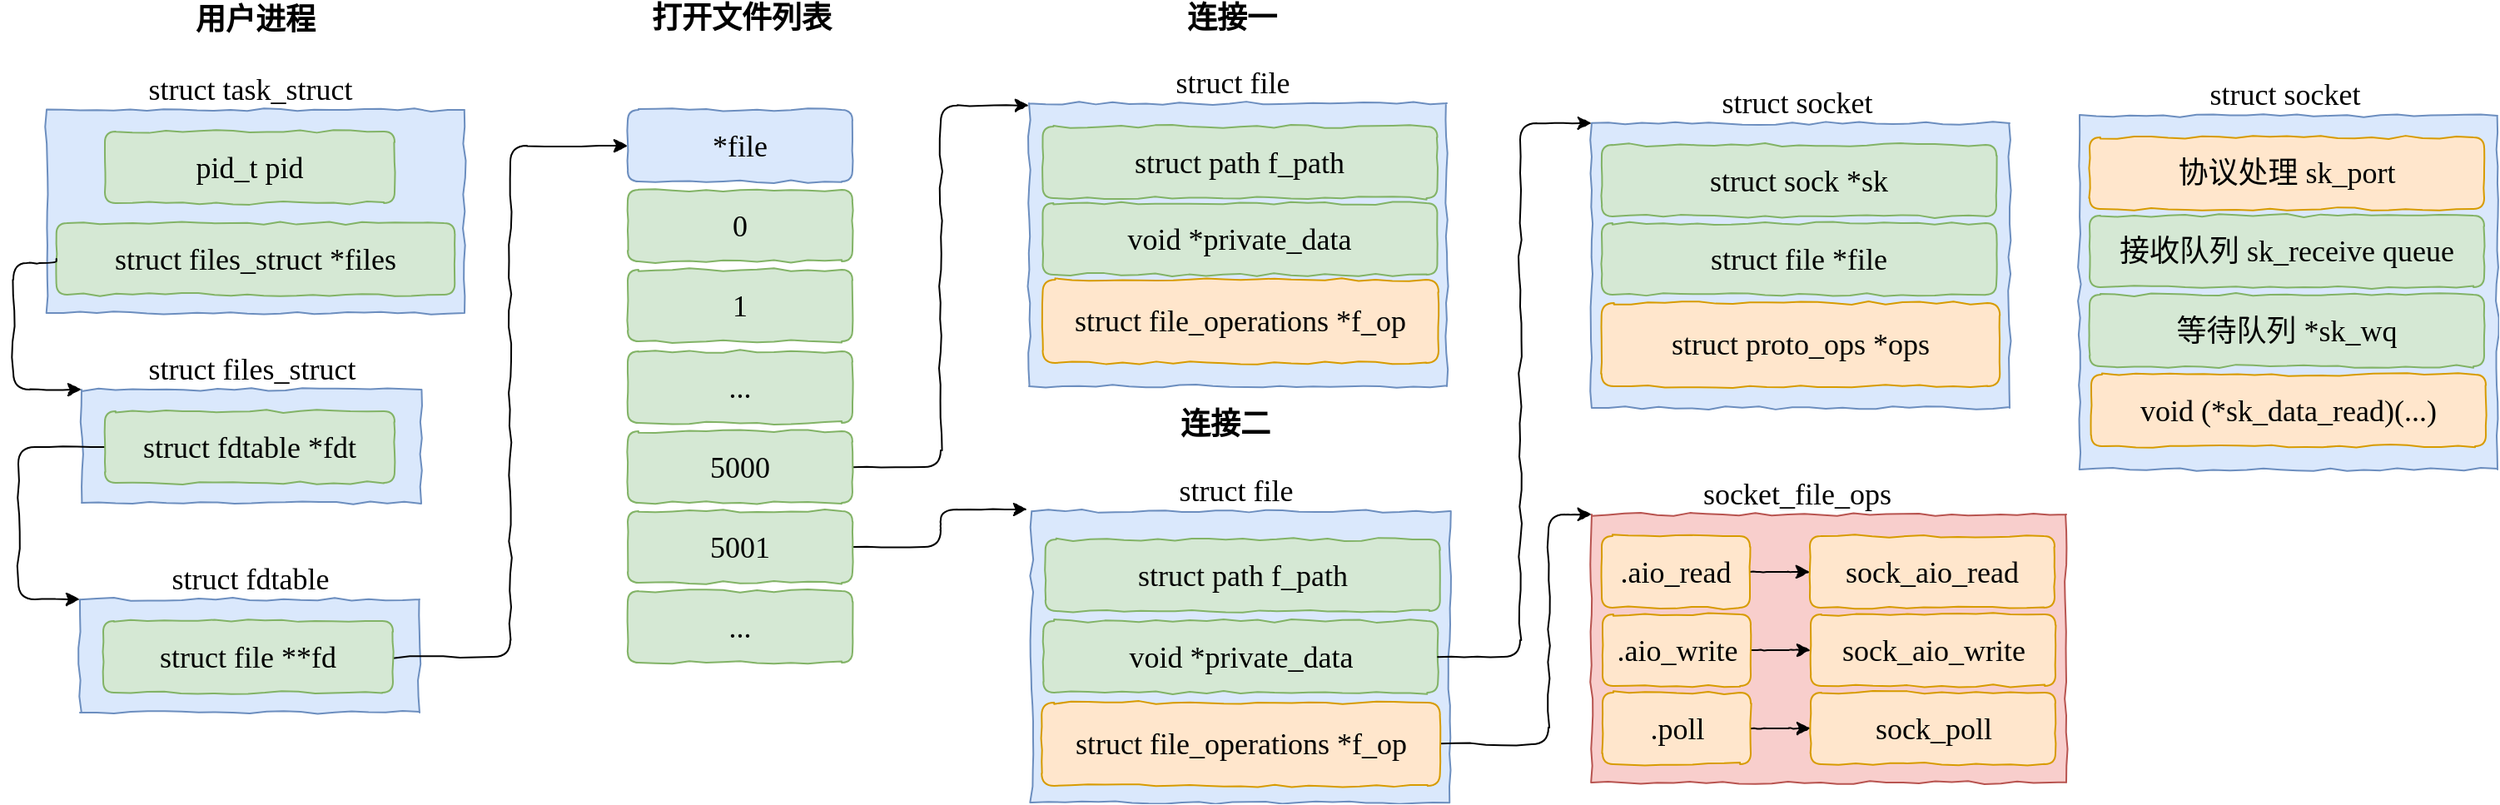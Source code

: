 <mxfile version="14.7.6" type="github">
  <diagram id="sjxEpa3AsEOyEJ2MEUTR" name="Page-1">
    <mxGraphModel dx="1741" dy="834" grid="0" gridSize="10" guides="1" tooltips="1" connect="1" arrows="1" fold="1" page="0" pageScale="1" pageWidth="827" pageHeight="1169" math="0" shadow="0">
      <root>
        <mxCell id="0" />
        <mxCell id="1" parent="0" />
        <mxCell id="JA-ZwGv86Hci3zoSByOs-2" value="*file" style="whiteSpace=wrap;html=1;fillColor=#dae8fc;strokeColor=#6c8ebf;fillStyle=solid;sketchStyle=comic;rounded=1;comic=1;fontFamily=Comic Sans MS;fontSize=18;" vertex="1" parent="1">
          <mxGeometry x="315" y="294" width="135" height="43" as="geometry" />
        </mxCell>
        <mxCell id="JA-ZwGv86Hci3zoSByOs-5" value="" style="whiteSpace=wrap;html=1;fillColor=#dae8fc;strokeColor=#6c8ebf;fillStyle=solid;sketchStyle=comic;rounded=0;comic=1;" vertex="1" parent="1">
          <mxGeometry x="-34" y="294" width="251" height="122" as="geometry" />
        </mxCell>
        <mxCell id="JA-ZwGv86Hci3zoSByOs-6" value="&lt;h2&gt;&lt;font face=&quot;Comic Sans MS&quot; style=&quot;font-weight: normal&quot;&gt;pid_t pid&lt;/font&gt;&lt;/h2&gt;" style="whiteSpace=wrap;html=1;fillColor=#d5e8d4;strokeColor=#82b366;fillStyle=solid;glass=0;shadow=0;sketchStyle=comic;rounded=1;comic=1;" vertex="1" parent="1">
          <mxGeometry x="1" y="307" width="174" height="43" as="geometry" />
        </mxCell>
        <mxCell id="JA-ZwGv86Hci3zoSByOs-7" value="&lt;font face=&quot;Comic Sans MS&quot; style=&quot;font-size: 18px&quot;&gt;struct files_struct *files&lt;/font&gt;" style="whiteSpace=wrap;html=1;fillColor=#d5e8d4;strokeColor=#82b366;fillStyle=solid;sketchStyle=comic;rounded=1;comic=1;" vertex="1" parent="1">
          <mxGeometry x="-28.13" y="362" width="239.25" height="43" as="geometry" />
        </mxCell>
        <mxCell id="JA-ZwGv86Hci3zoSByOs-8" value="&lt;font face=&quot;Comic Sans MS&quot; style=&quot;font-size: 18px&quot;&gt;struct task_struct&lt;/font&gt;" style="text;html=1;align=center;verticalAlign=middle;resizable=0;points=[];autosize=1;strokeColor=none;rounded=1;comic=1;" vertex="1" parent="1">
          <mxGeometry x="3.5" y="271" width="169" height="21" as="geometry" />
        </mxCell>
        <mxCell id="JA-ZwGv86Hci3zoSByOs-9" value="" style="whiteSpace=wrap;html=1;fillColor=#dae8fc;strokeColor=#6c8ebf;fillStyle=solid;sketchStyle=comic;rounded=0;comic=1;" vertex="1" parent="1">
          <mxGeometry x="-13" y="462" width="204" height="68" as="geometry" />
        </mxCell>
        <mxCell id="JA-ZwGv86Hci3zoSByOs-17" style="edgeStyle=orthogonalEdgeStyle;rounded=1;orthogonalLoop=1;jettySize=auto;html=1;exitX=0;exitY=0.5;exitDx=0;exitDy=0;entryX=0;entryY=0;entryDx=0;entryDy=0;comic=1;" edge="1" parent="1" source="JA-ZwGv86Hci3zoSByOs-10" target="JA-ZwGv86Hci3zoSByOs-13">
          <mxGeometry relative="1" as="geometry">
            <Array as="points">
              <mxPoint x="-51" y="497" />
              <mxPoint x="-51" y="588" />
            </Array>
          </mxGeometry>
        </mxCell>
        <mxCell id="JA-ZwGv86Hci3zoSByOs-10" value="&lt;h2&gt;&lt;font face=&quot;Comic Sans MS&quot; style=&quot;font-weight: normal&quot;&gt;struct fdtable *fdt&lt;/font&gt;&lt;/h2&gt;" style="whiteSpace=wrap;html=1;fillColor=#d5e8d4;strokeColor=#82b366;fillStyle=solid;glass=0;shadow=0;sketchStyle=comic;rounded=1;comic=1;" vertex="1" parent="1">
          <mxGeometry x="1" y="475" width="174" height="43" as="geometry" />
        </mxCell>
        <mxCell id="JA-ZwGv86Hci3zoSByOs-12" value="&lt;font face=&quot;Comic Sans MS&quot; style=&quot;font-size: 18px&quot;&gt;struct files_struct&lt;/font&gt;" style="text;html=1;align=center;verticalAlign=middle;resizable=0;points=[];autosize=1;strokeColor=none;rounded=1;comic=1;" vertex="1" parent="1">
          <mxGeometry x="3.5" y="439" width="170" height="21" as="geometry" />
        </mxCell>
        <mxCell id="JA-ZwGv86Hci3zoSByOs-13" value="" style="whiteSpace=wrap;html=1;fillColor=#dae8fc;strokeColor=#6c8ebf;fillStyle=solid;sketchStyle=comic;rounded=0;comic=1;" vertex="1" parent="1">
          <mxGeometry x="-14" y="588" width="204" height="68" as="geometry" />
        </mxCell>
        <mxCell id="JA-ZwGv86Hci3zoSByOs-24" style="edgeStyle=orthogonalEdgeStyle;rounded=1;comic=1;orthogonalLoop=1;jettySize=auto;html=1;exitX=1;exitY=0.5;exitDx=0;exitDy=0;entryX=0;entryY=0.5;entryDx=0;entryDy=0;fontFamily=Comic Sans MS;fontSize=18;" edge="1" parent="1" source="JA-ZwGv86Hci3zoSByOs-14" target="JA-ZwGv86Hci3zoSByOs-2">
          <mxGeometry relative="1" as="geometry" />
        </mxCell>
        <mxCell id="JA-ZwGv86Hci3zoSByOs-14" value="&lt;h2&gt;&lt;font face=&quot;Comic Sans MS&quot; style=&quot;font-weight: normal&quot;&gt;struct file **fd&lt;/font&gt;&lt;/h2&gt;" style="whiteSpace=wrap;html=1;fillColor=#d5e8d4;strokeColor=#82b366;fillStyle=solid;glass=0;shadow=0;sketchStyle=comic;rounded=1;comic=1;" vertex="1" parent="1">
          <mxGeometry y="601" width="174" height="43" as="geometry" />
        </mxCell>
        <mxCell id="JA-ZwGv86Hci3zoSByOs-15" value="&lt;font face=&quot;Comic Sans MS&quot; style=&quot;font-size: 18px&quot;&gt;struct fdtable&lt;/font&gt;" style="text;html=1;align=center;verticalAlign=middle;resizable=0;points=[];autosize=1;strokeColor=none;rounded=1;comic=1;" vertex="1" parent="1">
          <mxGeometry x="22.5" y="565" width="131" height="21" as="geometry" />
        </mxCell>
        <mxCell id="JA-ZwGv86Hci3zoSByOs-16" style="edgeStyle=orthogonalEdgeStyle;orthogonalLoop=1;jettySize=auto;html=1;entryX=0;entryY=0;entryDx=0;entryDy=0;exitX=0;exitY=0.5;exitDx=0;exitDy=0;comic=1;" edge="1" parent="1" source="JA-ZwGv86Hci3zoSByOs-7" target="JA-ZwGv86Hci3zoSByOs-9">
          <mxGeometry relative="1" as="geometry">
            <mxPoint x="-24" y="386" as="sourcePoint" />
            <Array as="points">
              <mxPoint x="-28" y="386" />
              <mxPoint x="-54" y="386" />
              <mxPoint x="-54" y="462" />
            </Array>
          </mxGeometry>
        </mxCell>
        <mxCell id="JA-ZwGv86Hci3zoSByOs-18" value="0" style="whiteSpace=wrap;html=1;fillColor=#d5e8d4;strokeColor=#82b366;fillStyle=solid;sketchStyle=comic;rounded=1;comic=1;fontFamily=Comic Sans MS;fontSize=18;" vertex="1" parent="1">
          <mxGeometry x="315" y="342" width="135" height="43" as="geometry" />
        </mxCell>
        <mxCell id="JA-ZwGv86Hci3zoSByOs-19" value="1" style="whiteSpace=wrap;html=1;fillColor=#d5e8d4;strokeColor=#82b366;fillStyle=solid;sketchStyle=comic;rounded=1;comic=1;fontFamily=Comic Sans MS;fontSize=18;" vertex="1" parent="1">
          <mxGeometry x="315" y="390" width="135" height="43" as="geometry" />
        </mxCell>
        <mxCell id="JA-ZwGv86Hci3zoSByOs-45" style="edgeStyle=orthogonalEdgeStyle;rounded=1;comic=1;orthogonalLoop=1;jettySize=auto;html=1;exitX=1;exitY=0.5;exitDx=0;exitDy=0;entryX=0;entryY=0.008;entryDx=0;entryDy=0;entryPerimeter=0;fontFamily=Comic Sans MS;fontSize=18;" edge="1" parent="1" source="JA-ZwGv86Hci3zoSByOs-20" target="JA-ZwGv86Hci3zoSByOs-25">
          <mxGeometry relative="1" as="geometry">
            <Array as="points">
              <mxPoint x="503" y="509" />
              <mxPoint x="503" y="291" />
            </Array>
          </mxGeometry>
        </mxCell>
        <mxCell id="JA-ZwGv86Hci3zoSByOs-20" value="5000" style="whiteSpace=wrap;html=1;fillColor=#d5e8d4;strokeColor=#82b366;fillStyle=solid;sketchStyle=comic;rounded=1;comic=1;fontFamily=Comic Sans MS;fontSize=18;" vertex="1" parent="1">
          <mxGeometry x="315" y="487" width="135" height="43" as="geometry" />
        </mxCell>
        <mxCell id="JA-ZwGv86Hci3zoSByOs-21" value="..." style="whiteSpace=wrap;html=1;fillColor=#d5e8d4;strokeColor=#82b366;fillStyle=solid;sketchStyle=comic;rounded=1;comic=1;fontFamily=Comic Sans MS;fontSize=18;" vertex="1" parent="1">
          <mxGeometry x="315" y="439" width="135" height="43" as="geometry" />
        </mxCell>
        <mxCell id="JA-ZwGv86Hci3zoSByOs-46" style="edgeStyle=orthogonalEdgeStyle;rounded=1;comic=1;orthogonalLoop=1;jettySize=auto;html=1;exitX=1;exitY=0.5;exitDx=0;exitDy=0;fontFamily=Comic Sans MS;fontSize=18;" edge="1" parent="1" source="JA-ZwGv86Hci3zoSByOs-22">
          <mxGeometry relative="1" as="geometry">
            <mxPoint x="555" y="534" as="targetPoint" />
            <Array as="points">
              <mxPoint x="503" y="557" />
              <mxPoint x="503" y="534" />
            </Array>
          </mxGeometry>
        </mxCell>
        <mxCell id="JA-ZwGv86Hci3zoSByOs-22" value="5001" style="whiteSpace=wrap;html=1;fillColor=#d5e8d4;strokeColor=#82b366;fillStyle=solid;sketchStyle=comic;rounded=1;comic=1;fontFamily=Comic Sans MS;fontSize=18;" vertex="1" parent="1">
          <mxGeometry x="315" y="535" width="135" height="43" as="geometry" />
        </mxCell>
        <mxCell id="JA-ZwGv86Hci3zoSByOs-23" value="..." style="whiteSpace=wrap;html=1;fillColor=#d5e8d4;strokeColor=#82b366;fillStyle=solid;sketchStyle=comic;rounded=1;comic=1;fontFamily=Comic Sans MS;fontSize=18;" vertex="1" parent="1">
          <mxGeometry x="315" y="583" width="135" height="43" as="geometry" />
        </mxCell>
        <mxCell id="JA-ZwGv86Hci3zoSByOs-25" value="" style="whiteSpace=wrap;html=1;fillColor=#dae8fc;strokeColor=#6c8ebf;fillStyle=solid;sketchStyle=comic;rounded=0;comic=1;" vertex="1" parent="1">
          <mxGeometry x="556" y="290" width="251" height="170" as="geometry" />
        </mxCell>
        <mxCell id="JA-ZwGv86Hci3zoSByOs-26" value="&lt;h2&gt;&lt;font face=&quot;Comic Sans MS&quot; style=&quot;font-weight: normal&quot;&gt;void *private_data&lt;/font&gt;&lt;/h2&gt;" style="whiteSpace=wrap;html=1;fillColor=#d5e8d4;strokeColor=#82b366;fillStyle=solid;glass=0;shadow=0;sketchStyle=comic;rounded=1;comic=1;" vertex="1" parent="1">
          <mxGeometry x="564.24" y="350" width="237" height="43" as="geometry" />
        </mxCell>
        <mxCell id="JA-ZwGv86Hci3zoSByOs-27" value="&lt;font face=&quot;Comic Sans MS&quot; style=&quot;font-size: 18px&quot;&gt;struct file_operations *f_op&lt;/font&gt;" style="whiteSpace=wrap;html=1;fillColor=#ffe6cc;strokeColor=#d79b00;fillStyle=solid;sketchStyle=comic;rounded=1;comic=1;" vertex="1" parent="1">
          <mxGeometry x="564.24" y="396" width="237.76" height="50" as="geometry" />
        </mxCell>
        <mxCell id="JA-ZwGv86Hci3zoSByOs-28" value="&lt;font face=&quot;Comic Sans MS&quot; style=&quot;font-size: 18px&quot;&gt;struct file&lt;/font&gt;" style="text;html=1;align=center;verticalAlign=middle;resizable=0;points=[];autosize=1;strokeColor=none;rounded=1;comic=1;" vertex="1" parent="1">
          <mxGeometry x="629.5" y="267" width="97" height="21" as="geometry" />
        </mxCell>
        <mxCell id="JA-ZwGv86Hci3zoSByOs-41" value="" style="whiteSpace=wrap;html=1;fillColor=#dae8fc;strokeColor=#6c8ebf;fillStyle=solid;sketchStyle=comic;rounded=0;comic=1;" vertex="1" parent="1">
          <mxGeometry x="894" y="302" width="251" height="171" as="geometry" />
        </mxCell>
        <mxCell id="JA-ZwGv86Hci3zoSByOs-42" value="&lt;h2&gt;&lt;font face=&quot;Comic Sans MS&quot; style=&quot;font-weight: normal&quot;&gt;struct sock *sk&lt;/font&gt;&lt;/h2&gt;" style="whiteSpace=wrap;html=1;fillColor=#d5e8d4;strokeColor=#82b366;fillStyle=solid;glass=0;shadow=0;sketchStyle=comic;rounded=1;comic=1;" vertex="1" parent="1">
          <mxGeometry x="900" y="315" width="237" height="43" as="geometry" />
        </mxCell>
        <mxCell id="JA-ZwGv86Hci3zoSByOs-43" value="&lt;font face=&quot;Comic Sans MS&quot; style=&quot;font-size: 18px&quot;&gt;struct proto_ops *ops&lt;/font&gt;" style="whiteSpace=wrap;html=1;fillColor=#ffe6cc;strokeColor=#d79b00;fillStyle=solid;sketchStyle=comic;rounded=1;comic=1;" vertex="1" parent="1">
          <mxGeometry x="899.87" y="410" width="239.25" height="50" as="geometry" />
        </mxCell>
        <mxCell id="JA-ZwGv86Hci3zoSByOs-44" value="&lt;font face=&quot;Comic Sans MS&quot; style=&quot;font-size: 18px&quot;&gt;struct socket&lt;/font&gt;" style="text;html=1;align=center;verticalAlign=middle;resizable=0;points=[];autosize=1;strokeColor=none;rounded=1;comic=1;" vertex="1" parent="1">
          <mxGeometry x="954.5" y="279" width="124" height="21" as="geometry" />
        </mxCell>
        <mxCell id="JA-ZwGv86Hci3zoSByOs-49" value="&lt;font&gt;&lt;span style=&quot;font-size: 18px&quot;&gt;用户进程&lt;/span&gt;&lt;/font&gt;" style="text;html=1;align=center;verticalAlign=middle;resizable=0;points=[];autosize=1;strokeColor=none;rounded=1;comic=1;fontFamily=Tahoma;fontStyle=1" vertex="1" parent="1">
          <mxGeometry x="50.49" y="230" width="82" height="20" as="geometry" />
        </mxCell>
        <mxCell id="JA-ZwGv86Hci3zoSByOs-50" value="&lt;font&gt;&lt;span style=&quot;font-size: 18px&quot;&gt;打开文件列表&lt;/span&gt;&lt;/font&gt;" style="text;html=1;align=center;verticalAlign=middle;resizable=0;points=[];autosize=1;strokeColor=none;rounded=1;comic=1;fontFamily=Comic Sans MS;fontStyle=1" vertex="1" parent="1">
          <mxGeometry x="323.5" y="229" width="118" height="20" as="geometry" />
        </mxCell>
        <mxCell id="JA-ZwGv86Hci3zoSByOs-51" value="&lt;font&gt;&lt;span style=&quot;font-size: 18px&quot;&gt;连接一&lt;/span&gt;&lt;/font&gt;" style="text;html=1;align=left;verticalAlign=middle;resizable=0;points=[];autosize=1;strokeColor=none;rounded=1;comic=1;fontFamily=Comic Sans MS;fontStyle=1" vertex="1" parent="1">
          <mxGeometry x="649.49" y="229" width="64" height="20" as="geometry" />
        </mxCell>
        <mxCell id="JA-ZwGv86Hci3zoSByOs-52" value="&lt;font&gt;&lt;span style=&quot;font-size: 18px&quot;&gt;连接二&lt;/span&gt;&lt;/font&gt;" style="text;html=1;align=left;verticalAlign=middle;resizable=0;points=[];autosize=1;strokeColor=none;rounded=1;comic=1;fontFamily=Comic Sans MS;fontStyle=1" vertex="1" parent="1">
          <mxGeometry x="645.37" y="473" width="64" height="20" as="geometry" />
        </mxCell>
        <mxCell id="JA-ZwGv86Hci3zoSByOs-59" value="&lt;h2&gt;&lt;font face=&quot;Comic Sans MS&quot; style=&quot;font-weight: normal&quot;&gt;struct path f_path&lt;/font&gt;&lt;/h2&gt;" style="whiteSpace=wrap;html=1;fillColor=#d5e8d4;strokeColor=#82b366;fillStyle=solid;glass=0;shadow=0;sketchStyle=comic;rounded=1;comic=1;" vertex="1" parent="1">
          <mxGeometry x="564.25" y="304" width="237" height="43" as="geometry" />
        </mxCell>
        <mxCell id="JA-ZwGv86Hci3zoSByOs-60" value="" style="whiteSpace=wrap;html=1;fillColor=#dae8fc;strokeColor=#6c8ebf;fillStyle=solid;sketchStyle=comic;rounded=0;comic=1;" vertex="1" parent="1">
          <mxGeometry x="557.62" y="535" width="251" height="175" as="geometry" />
        </mxCell>
        <mxCell id="JA-ZwGv86Hci3zoSByOs-61" value="&lt;h2&gt;&lt;font face=&quot;Comic Sans MS&quot; style=&quot;font-weight: normal&quot;&gt;void *private_data&lt;/font&gt;&lt;/h2&gt;" style="whiteSpace=wrap;html=1;fillColor=#d5e8d4;strokeColor=#82b366;fillStyle=solid;glass=0;shadow=0;sketchStyle=comic;rounded=1;comic=1;" vertex="1" parent="1">
          <mxGeometry x="564.62" y="601" width="237" height="43" as="geometry" />
        </mxCell>
        <mxCell id="JA-ZwGv86Hci3zoSByOs-73" style="edgeStyle=orthogonalEdgeStyle;rounded=1;comic=1;orthogonalLoop=1;jettySize=auto;html=1;exitX=1;exitY=0.5;exitDx=0;exitDy=0;entryX=0;entryY=0;entryDx=0;entryDy=0;fontFamily=Comic Sans MS;fontSize=18;" edge="1" parent="1" source="JA-ZwGv86Hci3zoSByOs-62" target="JA-ZwGv86Hci3zoSByOs-66">
          <mxGeometry relative="1" as="geometry">
            <Array as="points">
              <mxPoint x="868" y="675" />
              <mxPoint x="868" y="537" />
            </Array>
          </mxGeometry>
        </mxCell>
        <mxCell id="JA-ZwGv86Hci3zoSByOs-62" value="&lt;font face=&quot;Comic Sans MS&quot; style=&quot;font-size: 18px&quot;&gt;struct file_operations *f_op&lt;/font&gt;" style="whiteSpace=wrap;html=1;fillColor=#ffe6cc;strokeColor=#d79b00;fillStyle=solid;sketchStyle=comic;rounded=1;comic=1;" vertex="1" parent="1">
          <mxGeometry x="563.62" y="650" width="239.25" height="50" as="geometry" />
        </mxCell>
        <mxCell id="JA-ZwGv86Hci3zoSByOs-63" value="&lt;font face=&quot;Comic Sans MS&quot; style=&quot;font-size: 18px&quot;&gt;struct file&lt;/font&gt;" style="text;html=1;align=center;verticalAlign=middle;resizable=0;points=[];autosize=1;strokeColor=none;rounded=1;comic=1;" vertex="1" parent="1">
          <mxGeometry x="631.12" y="512" width="97" height="21" as="geometry" />
        </mxCell>
        <mxCell id="JA-ZwGv86Hci3zoSByOs-64" value="&lt;h2&gt;&lt;font face=&quot;Comic Sans MS&quot; style=&quot;font-weight: normal&quot;&gt;struct path f_path&lt;/font&gt;&lt;/h2&gt;" style="whiteSpace=wrap;html=1;fillColor=#d5e8d4;strokeColor=#82b366;fillStyle=solid;glass=0;shadow=0;sketchStyle=comic;rounded=1;comic=1;" vertex="1" parent="1">
          <mxGeometry x="565.87" y="552" width="237" height="43" as="geometry" />
        </mxCell>
        <mxCell id="JA-ZwGv86Hci3zoSByOs-48" style="edgeStyle=orthogonalEdgeStyle;rounded=1;comic=1;orthogonalLoop=1;jettySize=auto;html=1;exitX=1;exitY=0.5;exitDx=0;exitDy=0;entryX=0;entryY=0;entryDx=0;entryDy=0;fontFamily=Comic Sans MS;fontSize=18;" edge="1" parent="1" source="JA-ZwGv86Hci3zoSByOs-61" target="JA-ZwGv86Hci3zoSByOs-41">
          <mxGeometry relative="1" as="geometry">
            <mxPoint x="798" y="643.5" as="sourcePoint" />
            <Array as="points">
              <mxPoint x="851" y="623" />
              <mxPoint x="851" y="302" />
            </Array>
          </mxGeometry>
        </mxCell>
        <mxCell id="JA-ZwGv86Hci3zoSByOs-65" value="&lt;h2&gt;&lt;font face=&quot;Comic Sans MS&quot; style=&quot;font-weight: normal&quot;&gt;struct file *file&lt;/font&gt;&lt;/h2&gt;" style="whiteSpace=wrap;html=1;fillColor=#d5e8d4;strokeColor=#82b366;fillStyle=solid;glass=0;shadow=0;sketchStyle=comic;rounded=1;comic=1;" vertex="1" parent="1">
          <mxGeometry x="900" y="362" width="237" height="43" as="geometry" />
        </mxCell>
        <mxCell id="JA-ZwGv86Hci3zoSByOs-66" value="" style="whiteSpace=wrap;html=1;fillColor=#f8cecc;strokeColor=#b85450;fillStyle=solid;sketchStyle=comic;rounded=0;comic=1;" vertex="1" parent="1">
          <mxGeometry x="894" y="537" width="285" height="161" as="geometry" />
        </mxCell>
        <mxCell id="JA-ZwGv86Hci3zoSByOs-74" style="edgeStyle=orthogonalEdgeStyle;rounded=1;comic=1;orthogonalLoop=1;jettySize=auto;html=1;exitX=1;exitY=0.5;exitDx=0;exitDy=0;fontFamily=Comic Sans MS;fontSize=18;" edge="1" parent="1" source="JA-ZwGv86Hci3zoSByOs-67" target="JA-ZwGv86Hci3zoSByOs-72">
          <mxGeometry relative="1" as="geometry" />
        </mxCell>
        <mxCell id="JA-ZwGv86Hci3zoSByOs-67" value="&lt;h2&gt;&lt;font face=&quot;Comic Sans MS&quot; style=&quot;font-weight: normal&quot;&gt;.aio_read&lt;/font&gt;&lt;/h2&gt;" style="whiteSpace=wrap;html=1;fillColor=#ffe6cc;strokeColor=#d79b00;fillStyle=solid;glass=0;shadow=0;sketchStyle=comic;rounded=1;comic=1;" vertex="1" parent="1">
          <mxGeometry x="900" y="550" width="89" height="43" as="geometry" />
        </mxCell>
        <mxCell id="JA-ZwGv86Hci3zoSByOs-69" value="&lt;font face=&quot;Comic Sans MS&quot; style=&quot;font-size: 18px&quot;&gt;socket_file_ops&lt;/font&gt;" style="text;html=1;align=center;verticalAlign=middle;resizable=0;points=[];autosize=1;strokeColor=none;rounded=1;comic=1;" vertex="1" parent="1">
          <mxGeometry x="944.5" y="514" width="145" height="21" as="geometry" />
        </mxCell>
        <mxCell id="JA-ZwGv86Hci3zoSByOs-72" value="&lt;h2&gt;&lt;font face=&quot;Comic Sans MS&quot; style=&quot;font-weight: normal&quot;&gt;sock_aio_read&lt;/font&gt;&lt;/h2&gt;" style="whiteSpace=wrap;html=1;fillColor=#ffe6cc;strokeColor=#d79b00;fillStyle=solid;glass=0;shadow=0;sketchStyle=comic;rounded=1;comic=1;" vertex="1" parent="1">
          <mxGeometry x="1025" y="550" width="147" height="43" as="geometry" />
        </mxCell>
        <mxCell id="JA-ZwGv86Hci3zoSByOs-75" style="edgeStyle=orthogonalEdgeStyle;rounded=1;comic=1;orthogonalLoop=1;jettySize=auto;html=1;exitX=1;exitY=0.5;exitDx=0;exitDy=0;fontFamily=Comic Sans MS;fontSize=18;" edge="1" parent="1" source="JA-ZwGv86Hci3zoSByOs-76" target="JA-ZwGv86Hci3zoSByOs-77">
          <mxGeometry relative="1" as="geometry" />
        </mxCell>
        <mxCell id="JA-ZwGv86Hci3zoSByOs-76" value="&lt;h2&gt;&lt;font face=&quot;Comic Sans MS&quot; style=&quot;font-weight: normal&quot;&gt;.aio_write&lt;/font&gt;&lt;/h2&gt;" style="whiteSpace=wrap;html=1;fillColor=#ffe6cc;strokeColor=#d79b00;fillStyle=solid;glass=0;shadow=0;sketchStyle=comic;rounded=1;comic=1;" vertex="1" parent="1">
          <mxGeometry x="900.5" y="597" width="89" height="43" as="geometry" />
        </mxCell>
        <mxCell id="JA-ZwGv86Hci3zoSByOs-77" value="&lt;h2&gt;&lt;font face=&quot;Comic Sans MS&quot; style=&quot;font-weight: normal&quot;&gt;sock_aio_write&lt;/font&gt;&lt;/h2&gt;" style="whiteSpace=wrap;html=1;fillColor=#ffe6cc;strokeColor=#d79b00;fillStyle=solid;glass=0;shadow=0;sketchStyle=comic;rounded=1;comic=1;" vertex="1" parent="1">
          <mxGeometry x="1025.5" y="597" width="147" height="43" as="geometry" />
        </mxCell>
        <mxCell id="JA-ZwGv86Hci3zoSByOs-78" style="edgeStyle=orthogonalEdgeStyle;rounded=1;comic=1;orthogonalLoop=1;jettySize=auto;html=1;exitX=1;exitY=0.5;exitDx=0;exitDy=0;fontFamily=Comic Sans MS;fontSize=18;" edge="1" parent="1" source="JA-ZwGv86Hci3zoSByOs-79" target="JA-ZwGv86Hci3zoSByOs-80">
          <mxGeometry relative="1" as="geometry" />
        </mxCell>
        <mxCell id="JA-ZwGv86Hci3zoSByOs-79" value="&lt;h2&gt;&lt;font face=&quot;Comic Sans MS&quot; style=&quot;font-weight: normal&quot;&gt;.poll&lt;/font&gt;&lt;/h2&gt;" style="whiteSpace=wrap;html=1;fillColor=#ffe6cc;strokeColor=#d79b00;fillStyle=solid;glass=0;shadow=0;sketchStyle=comic;rounded=1;comic=1;" vertex="1" parent="1">
          <mxGeometry x="900.5" y="644" width="89" height="43" as="geometry" />
        </mxCell>
        <mxCell id="JA-ZwGv86Hci3zoSByOs-80" value="&lt;h2&gt;&lt;font face=&quot;Comic Sans MS&quot; style=&quot;font-weight: normal&quot;&gt;sock_poll&lt;/font&gt;&lt;/h2&gt;" style="whiteSpace=wrap;html=1;fillColor=#ffe6cc;strokeColor=#d79b00;fillStyle=solid;glass=0;shadow=0;sketchStyle=comic;rounded=1;comic=1;" vertex="1" parent="1">
          <mxGeometry x="1025.5" y="644" width="147" height="43" as="geometry" />
        </mxCell>
        <mxCell id="JA-ZwGv86Hci3zoSByOs-81" value="" style="whiteSpace=wrap;html=1;fillColor=#dae8fc;strokeColor=#6c8ebf;fillStyle=solid;sketchStyle=comic;rounded=0;comic=1;" vertex="1" parent="1">
          <mxGeometry x="1187" y="297.5" width="251" height="212.5" as="geometry" />
        </mxCell>
        <mxCell id="JA-ZwGv86Hci3zoSByOs-82" value="&lt;h2&gt;&lt;font face=&quot;Comic Sans MS&quot;&gt;&lt;span style=&quot;font-weight: 400&quot;&gt;协议处理 sk_port&lt;/span&gt;&lt;/font&gt;&lt;/h2&gt;" style="whiteSpace=wrap;html=1;fillColor=#ffe6cc;strokeColor=#d79b00;fillStyle=solid;glass=0;shadow=0;sketchStyle=comic;rounded=1;comic=1;" vertex="1" parent="1">
          <mxGeometry x="1193" y="310.5" width="237" height="43" as="geometry" />
        </mxCell>
        <mxCell id="JA-ZwGv86Hci3zoSByOs-84" value="&lt;font face=&quot;Comic Sans MS&quot; style=&quot;font-size: 18px&quot;&gt;struct socket&lt;/font&gt;" style="text;html=1;align=center;verticalAlign=middle;resizable=0;points=[];autosize=1;strokeColor=none;rounded=1;comic=1;" vertex="1" parent="1">
          <mxGeometry x="1247.5" y="274.5" width="124" height="21" as="geometry" />
        </mxCell>
        <mxCell id="JA-ZwGv86Hci3zoSByOs-85" value="&lt;h2&gt;&lt;font face=&quot;Comic Sans MS&quot; style=&quot;font-weight: normal&quot;&gt;接收队列 sk_receive queue&lt;/font&gt;&lt;/h2&gt;" style="whiteSpace=wrap;html=1;fillColor=#d5e8d4;strokeColor=#82b366;fillStyle=solid;glass=0;shadow=0;sketchStyle=comic;rounded=1;comic=1;" vertex="1" parent="1">
          <mxGeometry x="1193" y="357.5" width="237" height="43" as="geometry" />
        </mxCell>
        <mxCell id="JA-ZwGv86Hci3zoSByOs-86" value="&lt;h2&gt;&lt;font face=&quot;Comic Sans MS&quot;&gt;&lt;span style=&quot;font-weight: 400&quot;&gt;等待队列 *sk_wq&lt;/span&gt;&lt;/font&gt;&lt;/h2&gt;" style="whiteSpace=wrap;html=1;fillColor=#d5e8d4;strokeColor=#82b366;fillStyle=solid;glass=0;shadow=0;sketchStyle=comic;rounded=1;comic=1;" vertex="1" parent="1">
          <mxGeometry x="1193" y="405" width="237" height="43" as="geometry" />
        </mxCell>
        <mxCell id="JA-ZwGv86Hci3zoSByOs-87" value="&lt;h2&gt;&lt;font face=&quot;Comic Sans MS&quot; style=&quot;font-weight: normal&quot;&gt;void (*sk_data_read)(...)&lt;/font&gt;&lt;/h2&gt;" style="whiteSpace=wrap;html=1;fillColor=#ffe6cc;strokeColor=#d79b00;fillStyle=solid;glass=0;shadow=0;sketchStyle=comic;rounded=1;comic=1;" vertex="1" parent="1">
          <mxGeometry x="1194" y="453" width="237" height="43" as="geometry" />
        </mxCell>
      </root>
    </mxGraphModel>
  </diagram>
</mxfile>

